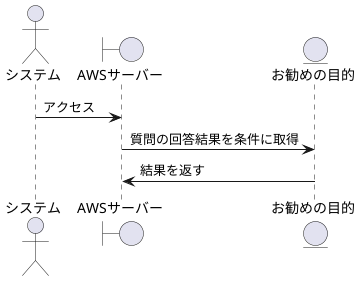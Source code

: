 @startuml

actor システム

boundary AWSサーバー

entity お勧めの目的

システム -> AWSサーバー: アクセス
AWSサーバー -> お勧めの目的 : 質問の回答結果を条件に取得
AWSサーバー <- お勧めの目的 : 結果を返す

@enduml